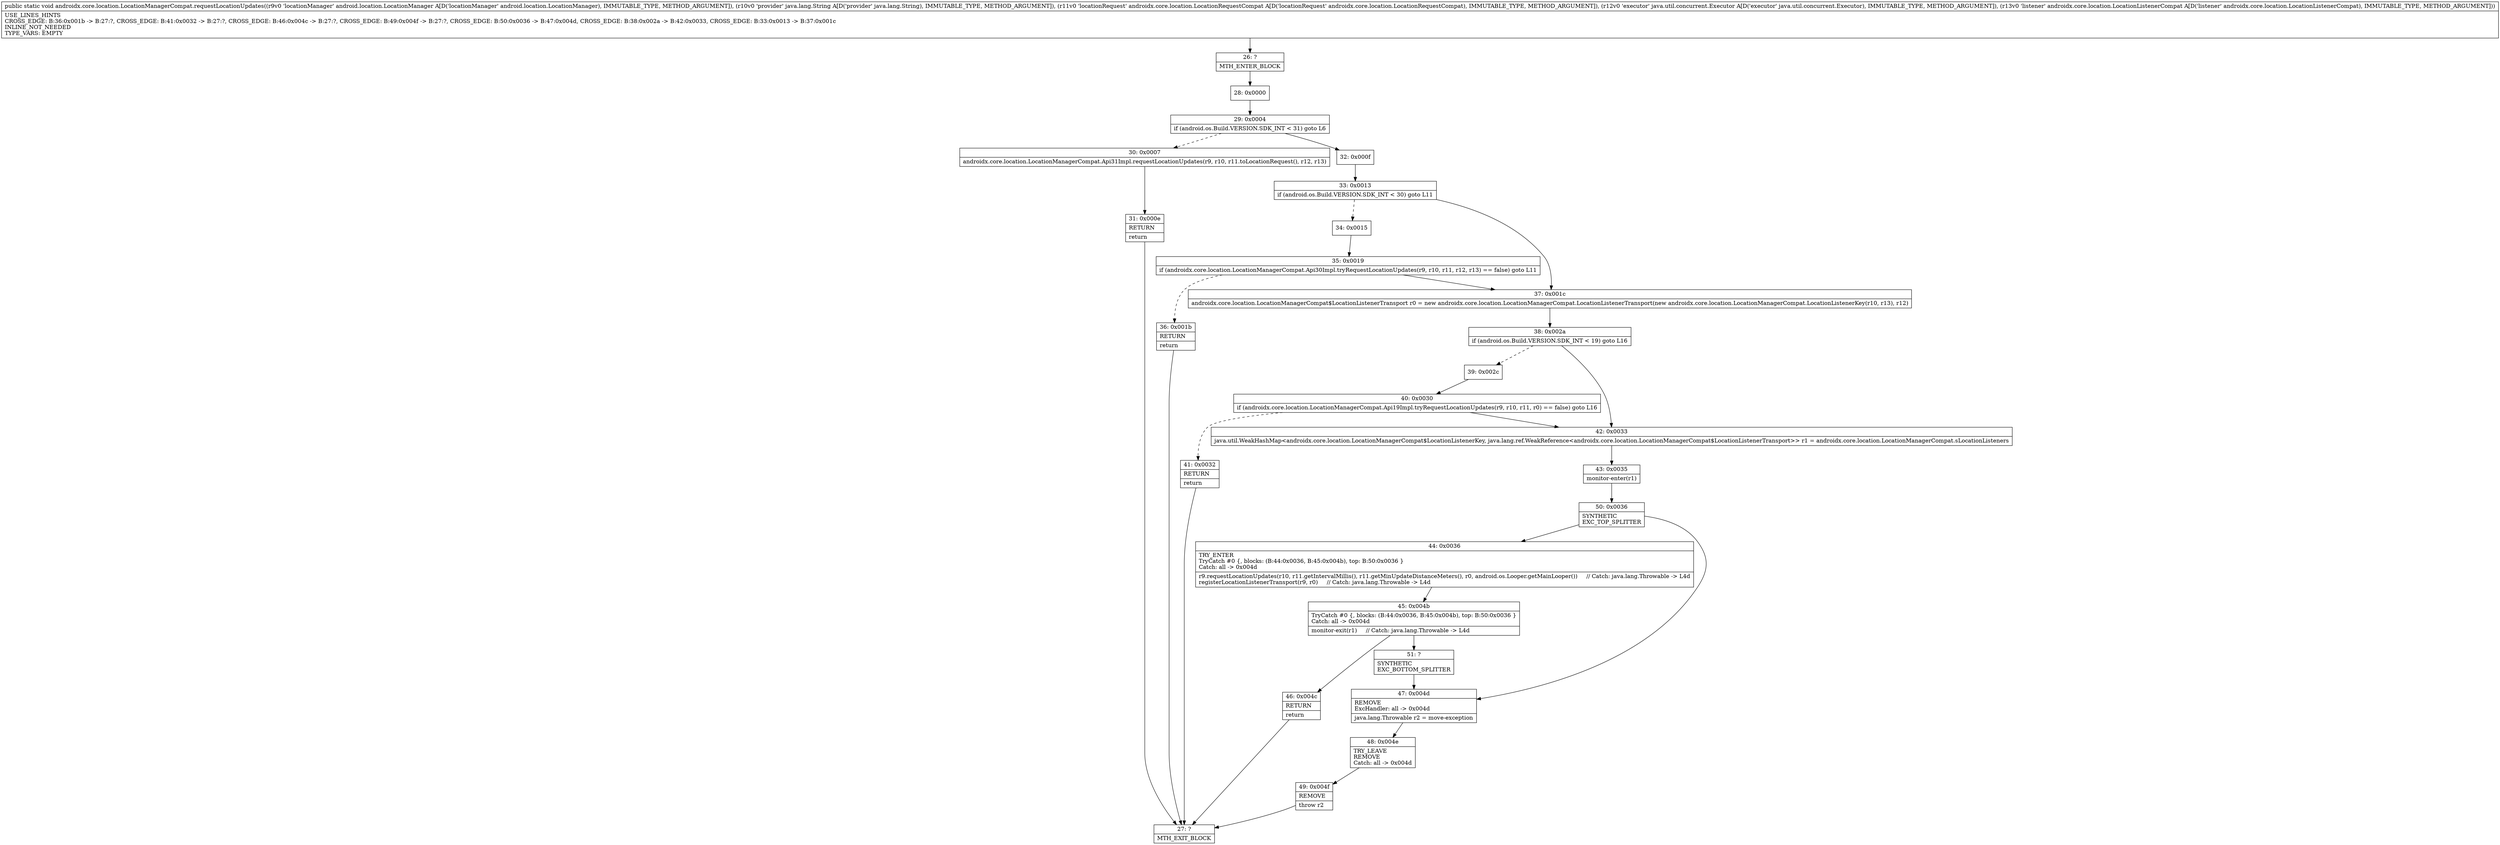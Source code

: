 digraph "CFG forandroidx.core.location.LocationManagerCompat.requestLocationUpdates(Landroid\/location\/LocationManager;Ljava\/lang\/String;Landroidx\/core\/location\/LocationRequestCompat;Ljava\/util\/concurrent\/Executor;Landroidx\/core\/location\/LocationListenerCompat;)V" {
Node_26 [shape=record,label="{26\:\ ?|MTH_ENTER_BLOCK\l}"];
Node_28 [shape=record,label="{28\:\ 0x0000}"];
Node_29 [shape=record,label="{29\:\ 0x0004|if (android.os.Build.VERSION.SDK_INT \< 31) goto L6\l}"];
Node_30 [shape=record,label="{30\:\ 0x0007|androidx.core.location.LocationManagerCompat.Api31Impl.requestLocationUpdates(r9, r10, r11.toLocationRequest(), r12, r13)\l}"];
Node_31 [shape=record,label="{31\:\ 0x000e|RETURN\l|return\l}"];
Node_27 [shape=record,label="{27\:\ ?|MTH_EXIT_BLOCK\l}"];
Node_32 [shape=record,label="{32\:\ 0x000f}"];
Node_33 [shape=record,label="{33\:\ 0x0013|if (android.os.Build.VERSION.SDK_INT \< 30) goto L11\l}"];
Node_34 [shape=record,label="{34\:\ 0x0015}"];
Node_35 [shape=record,label="{35\:\ 0x0019|if (androidx.core.location.LocationManagerCompat.Api30Impl.tryRequestLocationUpdates(r9, r10, r11, r12, r13) == false) goto L11\l}"];
Node_36 [shape=record,label="{36\:\ 0x001b|RETURN\l|return\l}"];
Node_37 [shape=record,label="{37\:\ 0x001c|androidx.core.location.LocationManagerCompat$LocationListenerTransport r0 = new androidx.core.location.LocationManagerCompat.LocationListenerTransport(new androidx.core.location.LocationManagerCompat.LocationListenerKey(r10, r13), r12)\l}"];
Node_38 [shape=record,label="{38\:\ 0x002a|if (android.os.Build.VERSION.SDK_INT \< 19) goto L16\l}"];
Node_39 [shape=record,label="{39\:\ 0x002c}"];
Node_40 [shape=record,label="{40\:\ 0x0030|if (androidx.core.location.LocationManagerCompat.Api19Impl.tryRequestLocationUpdates(r9, r10, r11, r0) == false) goto L16\l}"];
Node_41 [shape=record,label="{41\:\ 0x0032|RETURN\l|return\l}"];
Node_42 [shape=record,label="{42\:\ 0x0033|java.util.WeakHashMap\<androidx.core.location.LocationManagerCompat$LocationListenerKey, java.lang.ref.WeakReference\<androidx.core.location.LocationManagerCompat$LocationListenerTransport\>\> r1 = androidx.core.location.LocationManagerCompat.sLocationListeners\l}"];
Node_43 [shape=record,label="{43\:\ 0x0035|monitor\-enter(r1)\l}"];
Node_50 [shape=record,label="{50\:\ 0x0036|SYNTHETIC\lEXC_TOP_SPLITTER\l}"];
Node_44 [shape=record,label="{44\:\ 0x0036|TRY_ENTER\lTryCatch #0 \{, blocks: (B:44:0x0036, B:45:0x004b), top: B:50:0x0036 \}\lCatch: all \-\> 0x004d\l|r9.requestLocationUpdates(r10, r11.getIntervalMillis(), r11.getMinUpdateDistanceMeters(), r0, android.os.Looper.getMainLooper())     \/\/ Catch: java.lang.Throwable \-\> L4d\lregisterLocationListenerTransport(r9, r0)     \/\/ Catch: java.lang.Throwable \-\> L4d\l}"];
Node_45 [shape=record,label="{45\:\ 0x004b|TryCatch #0 \{, blocks: (B:44:0x0036, B:45:0x004b), top: B:50:0x0036 \}\lCatch: all \-\> 0x004d\l|monitor\-exit(r1)     \/\/ Catch: java.lang.Throwable \-\> L4d\l}"];
Node_46 [shape=record,label="{46\:\ 0x004c|RETURN\l|return\l}"];
Node_51 [shape=record,label="{51\:\ ?|SYNTHETIC\lEXC_BOTTOM_SPLITTER\l}"];
Node_47 [shape=record,label="{47\:\ 0x004d|REMOVE\lExcHandler: all \-\> 0x004d\l|java.lang.Throwable r2 = move\-exception\l}"];
Node_48 [shape=record,label="{48\:\ 0x004e|TRY_LEAVE\lREMOVE\lCatch: all \-\> 0x004d\l}"];
Node_49 [shape=record,label="{49\:\ 0x004f|REMOVE\l|throw r2\l}"];
MethodNode[shape=record,label="{public static void androidx.core.location.LocationManagerCompat.requestLocationUpdates((r9v0 'locationManager' android.location.LocationManager A[D('locationManager' android.location.LocationManager), IMMUTABLE_TYPE, METHOD_ARGUMENT]), (r10v0 'provider' java.lang.String A[D('provider' java.lang.String), IMMUTABLE_TYPE, METHOD_ARGUMENT]), (r11v0 'locationRequest' androidx.core.location.LocationRequestCompat A[D('locationRequest' androidx.core.location.LocationRequestCompat), IMMUTABLE_TYPE, METHOD_ARGUMENT]), (r12v0 'executor' java.util.concurrent.Executor A[D('executor' java.util.concurrent.Executor), IMMUTABLE_TYPE, METHOD_ARGUMENT]), (r13v0 'listener' androidx.core.location.LocationListenerCompat A[D('listener' androidx.core.location.LocationListenerCompat), IMMUTABLE_TYPE, METHOD_ARGUMENT]))  | USE_LINES_HINTS\lCROSS_EDGE: B:36:0x001b \-\> B:27:?, CROSS_EDGE: B:41:0x0032 \-\> B:27:?, CROSS_EDGE: B:46:0x004c \-\> B:27:?, CROSS_EDGE: B:49:0x004f \-\> B:27:?, CROSS_EDGE: B:50:0x0036 \-\> B:47:0x004d, CROSS_EDGE: B:38:0x002a \-\> B:42:0x0033, CROSS_EDGE: B:33:0x0013 \-\> B:37:0x001c\lINLINE_NOT_NEEDED\lTYPE_VARS: EMPTY\l}"];
MethodNode -> Node_26;Node_26 -> Node_28;
Node_28 -> Node_29;
Node_29 -> Node_30[style=dashed];
Node_29 -> Node_32;
Node_30 -> Node_31;
Node_31 -> Node_27;
Node_32 -> Node_33;
Node_33 -> Node_34[style=dashed];
Node_33 -> Node_37;
Node_34 -> Node_35;
Node_35 -> Node_36[style=dashed];
Node_35 -> Node_37;
Node_36 -> Node_27;
Node_37 -> Node_38;
Node_38 -> Node_39[style=dashed];
Node_38 -> Node_42;
Node_39 -> Node_40;
Node_40 -> Node_41[style=dashed];
Node_40 -> Node_42;
Node_41 -> Node_27;
Node_42 -> Node_43;
Node_43 -> Node_50;
Node_50 -> Node_44;
Node_50 -> Node_47;
Node_44 -> Node_45;
Node_45 -> Node_46;
Node_45 -> Node_51;
Node_46 -> Node_27;
Node_51 -> Node_47;
Node_47 -> Node_48;
Node_48 -> Node_49;
Node_49 -> Node_27;
}

